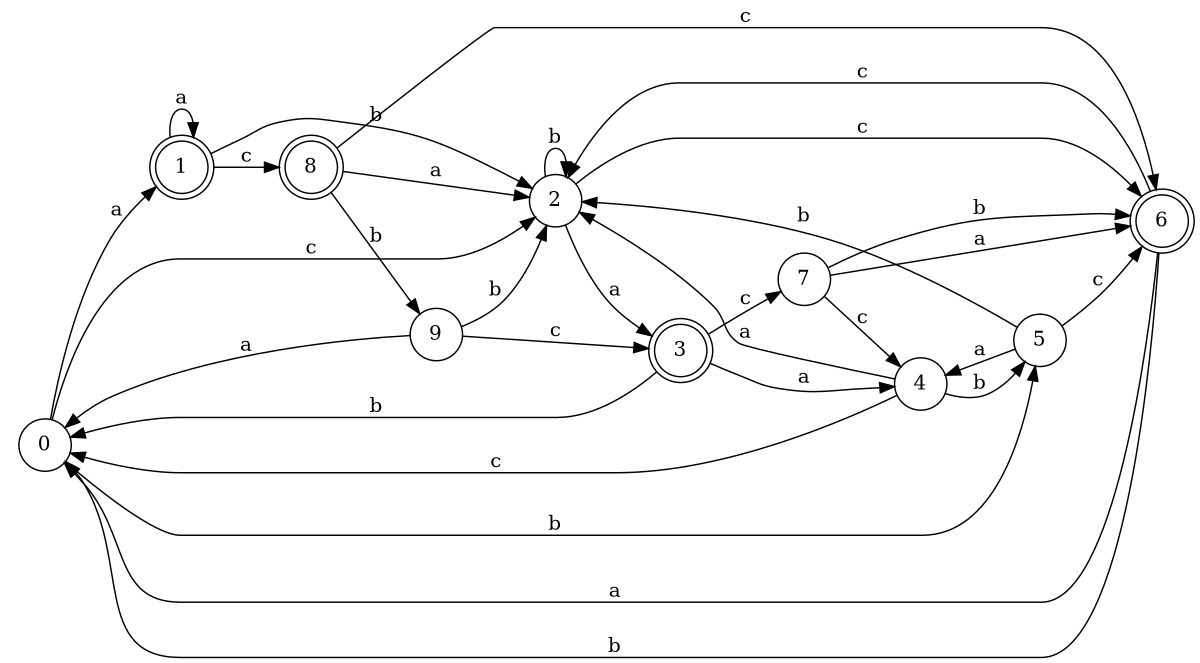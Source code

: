 digraph n8_4 {
__start0 [label="" shape="none"];

rankdir=LR;
size="8,5";

s0 [style="filled", color="black", fillcolor="white" shape="circle", label="0"];
s1 [style="rounded,filled", color="black", fillcolor="white" shape="doublecircle", label="1"];
s2 [style="filled", color="black", fillcolor="white" shape="circle", label="2"];
s3 [style="rounded,filled", color="black", fillcolor="white" shape="doublecircle", label="3"];
s4 [style="filled", color="black", fillcolor="white" shape="circle", label="4"];
s5 [style="filled", color="black", fillcolor="white" shape="circle", label="5"];
s6 [style="rounded,filled", color="black", fillcolor="white" shape="doublecircle", label="6"];
s7 [style="filled", color="black", fillcolor="white" shape="circle", label="7"];
s8 [style="rounded,filled", color="black", fillcolor="white" shape="doublecircle", label="8"];
s9 [style="filled", color="black", fillcolor="white" shape="circle", label="9"];
s0 -> s1 [label="a"];
s0 -> s5 [label="b"];
s0 -> s2 [label="c"];
s1 -> s1 [label="a"];
s1 -> s2 [label="b"];
s1 -> s8 [label="c"];
s2 -> s3 [label="a"];
s2 -> s2 [label="b"];
s2 -> s6 [label="c"];
s3 -> s4 [label="a"];
s3 -> s0 [label="b"];
s3 -> s7 [label="c"];
s4 -> s2 [label="a"];
s4 -> s5 [label="b"];
s4 -> s0 [label="c"];
s5 -> s4 [label="a"];
s5 -> s2 [label="b"];
s5 -> s6 [label="c"];
s6 -> s0 [label="a"];
s6 -> s0 [label="b"];
s6 -> s2 [label="c"];
s7 -> s6 [label="a"];
s7 -> s6 [label="b"];
s7 -> s4 [label="c"];
s8 -> s2 [label="a"];
s8 -> s9 [label="b"];
s8 -> s6 [label="c"];
s9 -> s0 [label="a"];
s9 -> s2 [label="b"];
s9 -> s3 [label="c"];

}